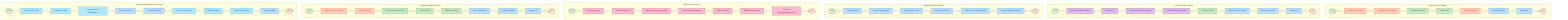 flowchart TD
    %% Styling
    classDef process fill:#B3E5FC,stroke:#0288D1,color:#01579B
    classDef sales fill:#FFCCBC,stroke:#E64A19,color:#BF360C
    classDef inventory fill:#C8E6C9,stroke:#2E7D32,color:#1B5E20
    classDef procurement fill:#E1BEE7,stroke:#7B1FA2,color:#4A148C
    classDef accounting fill:#BBDEFB,stroke:#1565C0,color:#0D47A1
    classDef hr fill:#F8BBD0,stroke:#C2185B,color:#880E4F
    classDef start fill:#E8F5E9,stroke:#2E7D32,color:#1B5E20
    classDef endNode fill:#FFEBEE,stroke:#C62828,color:#B71C1C
    linkStyle default stroke:#616161,stroke-width:2px

    %% Order to Cash Process
    subgraph OrderToCash[Order to Cash Process]
        O2C_Start([Start]):::start --> O2C1[Create Sales Quote]:::sales
        O2C1 --> O2C2[Convert to Sales Order]:::sales
        O2C2 --> O2C3[Reserve Inventory]:::inventory
        O2C3 --> O2C4[Fulfill Order]:::inventory
        O2C4 --> O2C5[Generate Invoice]:::sales
        O2C5 --> O2C6[Record Payment]:::accounting
        O2C6 --> O2C7[Update GL]:::accounting
        O2C7 --> O2C_End([End]):::endNode
    end

    %% Procure to Pay Process
    subgraph ProcureToPay[Procure to Pay Process]
        P2P_Start([Start]):::start --> P2P1[Create Purchase Request]:::procurement
        P2P1 --> P2P2[Create RFQ]:::procurement
        P2P2 --> P2P3[Receive & Compare Quotes]:::procurement
        P2P3 --> P2P4[Generate Purchase Order]:::procurement
        P2P4 --> P2P5[Receive Goods]:::inventory
        P2P5 --> P2P6[Record Vendor Invoice]:::accounting
        P2P6 --> P2P7[Process Payment]:::accounting
        P2P7 --> P2P8[Update GL]:::accounting
        P2P8 --> P2P_End([End]):::endNode
    end

    %% Budget to Report Process
    subgraph BudgetToReport[Budget to Report Process]
        B2R_Start([Start]):::start --> B2R1[Create Budget]:::accounting
        B2R1 --> B2R2[Record Transactions]:::accounting
        B2R2 --> B2R3[Reconcile Accounts]:::accounting
        B2R3 --> B2R4[Process Month End]:::accounting
        B2R4 --> B2R5[Generate Financial Reports]:::accounting
        B2R5 --> B2R6[Analyze Budget vs Actual]:::accounting
        B2R6 --> B2R_End([End]):::endNode
    end

    %% Hire to Retire Process
    subgraph HireToRetire[Hire to Retire Process]
        H2R_Start([Start]):::start --> H2R1[Recruit Employee]:::hr
        H2R1 --> H2R2[Onboard Employee]:::hr
        H2R2 --> H2R3[Manage Employee Records]:::hr
        H2R3 --> H2R4[Track Time & Attendance]:::hr
        H2R4 --> H2R5[Process Payroll]:::hr
        H2R5 --> H2R6[Manage Performance]:::hr
        H2R6 --> H2R7[Process Termination/Retirement]:::hr
        H2R7 --> H2R_End([End]):::endNode
    end

    %% Return to Refund Process
    subgraph ReturnToRefund[Return to Refund Process]
        R2R_Start([Start]):::start --> R2R1[Receive Return Request]:::sales
        R2R1 --> R2R2[Approve Return]:::sales
        R2R2 --> R2R3[Receive Returned Items]:::inventory
        R2R3 --> R2R4[Inspect Items]:::inventory
        R2R4 --> R2R5[Update Inventory]:::inventory
        R2R5 --> R2R6[Issue Credit Note]:::accounting
        R2R6 --> R2R7[Process Refund]:::accounting
        R2R7 --> R2R8[Update GL]:::accounting
        R2R8 --> R2R_End([End]):::endNode
    end

    %% Subscription Management Process
    subgraph SubscriptionManagement[Subscription Management Process]
        SM_Start([Start]):::start --> SM1[Create Trial Tenant]:::process
        SM1 --> SM2[Configure Tenant]:::process
        SM2 --> SM3[Convert to Paid Subscription]:::process
        SM3 --> SM4[Generate Invoice]:::accounting
        SM4 --> SM5[Process Payment]:::accounting
        SM5 --> SM6[Provision Full Access]:::process
        SM6 --> SM7[Monitor Usage]:::process
        SM7 --> SM8[Renew Subscription]:::process
        SM8 --> SM9[Update Billing]:::accounting
        SM9 --> SM_End([End]):::endNode
    end

    %% Assign Nodes to Classes
    class O2C1,O2C2,O2C5 sales
    class O2C3,O2C4 inventory
    class O2C6,O2C7 accounting
    class P2P1,P2P2,P2P3,P2P4 procurement
    class P2P5 inventory
    class P2P6,P2P7,P2P8 accounting
    class B2R1,B2R2,B2R3,B2R4,B2R5,B2R6 accounting
    class H2R1,H2R2,H2R3,H2R4,H2R5,H2R6,H2R7 hr
    class R2R1,R2R2 sales
    class R2R3,R2R4,R2R5 inventory
    class R2R6,R2R7,R2R8 accounting
    class SM1,SM2,SM3,SM6,SM7,SM8 process
    class SM4,SM5,SM9 accounting
    class O2C_Start,P2P_Start,B2R_Start,H2R_Start,R2R_Start,SM_Start start
    class O2C_End,P2P_End,B2R_End,H2R_End,R2R_End,SM_End endNode